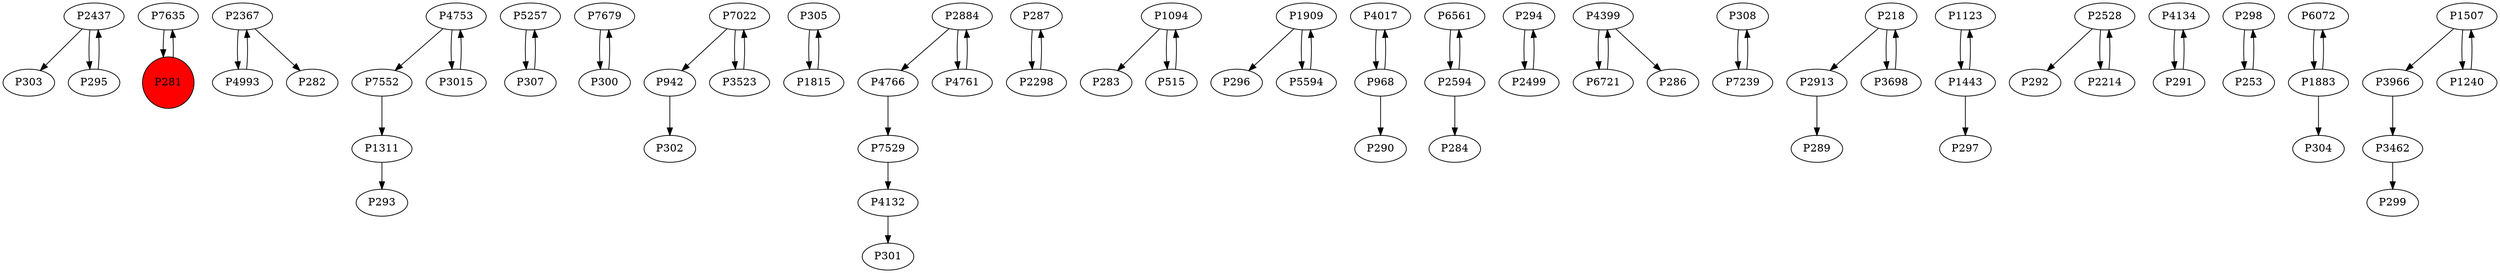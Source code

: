 digraph {
	P2437 -> P303
	P7635 -> P281
	P2367 -> P4993
	P7552 -> P1311
	P5257 -> P307
	P281 -> P7635
	P7679 -> P300
	P7022 -> P942
	P305 -> P1815
	P295 -> P2437
	P4753 -> P3015
	P7529 -> P4132
	P287 -> P2298
	P1094 -> P283
	P1909 -> P296
	P4766 -> P7529
	P4017 -> P968
	P6561 -> P2594
	P1311 -> P293
	P294 -> P2499
	P2594 -> P6561
	P4399 -> P6721
	P1094 -> P515
	P308 -> P7239
	P2913 -> P289
	P1123 -> P1443
	P5594 -> P1909
	P2298 -> P287
	P6721 -> P4399
	P2884 -> P4766
	P968 -> P290
	P2528 -> P292
	P2367 -> P282
	P942 -> P302
	P3015 -> P4753
	P4134 -> P291
	P2594 -> P284
	P298 -> P253
	P7239 -> P308
	P4399 -> P286
	P2528 -> P2214
	P6072 -> P1883
	P4753 -> P7552
	P253 -> P298
	P3966 -> P3462
	P291 -> P4134
	P4132 -> P301
	P2884 -> P4761
	P1507 -> P1240
	P1883 -> P304
	P968 -> P4017
	P3523 -> P7022
	P300 -> P7679
	P515 -> P1094
	P4993 -> P2367
	P218 -> P2913
	P3462 -> P299
	P4761 -> P2884
	P1240 -> P1507
	P1883 -> P6072
	P2214 -> P2528
	P218 -> P3698
	P1443 -> P1123
	P1443 -> P297
	P1909 -> P5594
	P2437 -> P295
	P1815 -> P305
	P3698 -> P218
	P7022 -> P3523
	P2499 -> P294
	P307 -> P5257
	P1507 -> P3966
	P281 [shape=circle]
	P281 [style=filled]
	P281 [fillcolor=red]
}